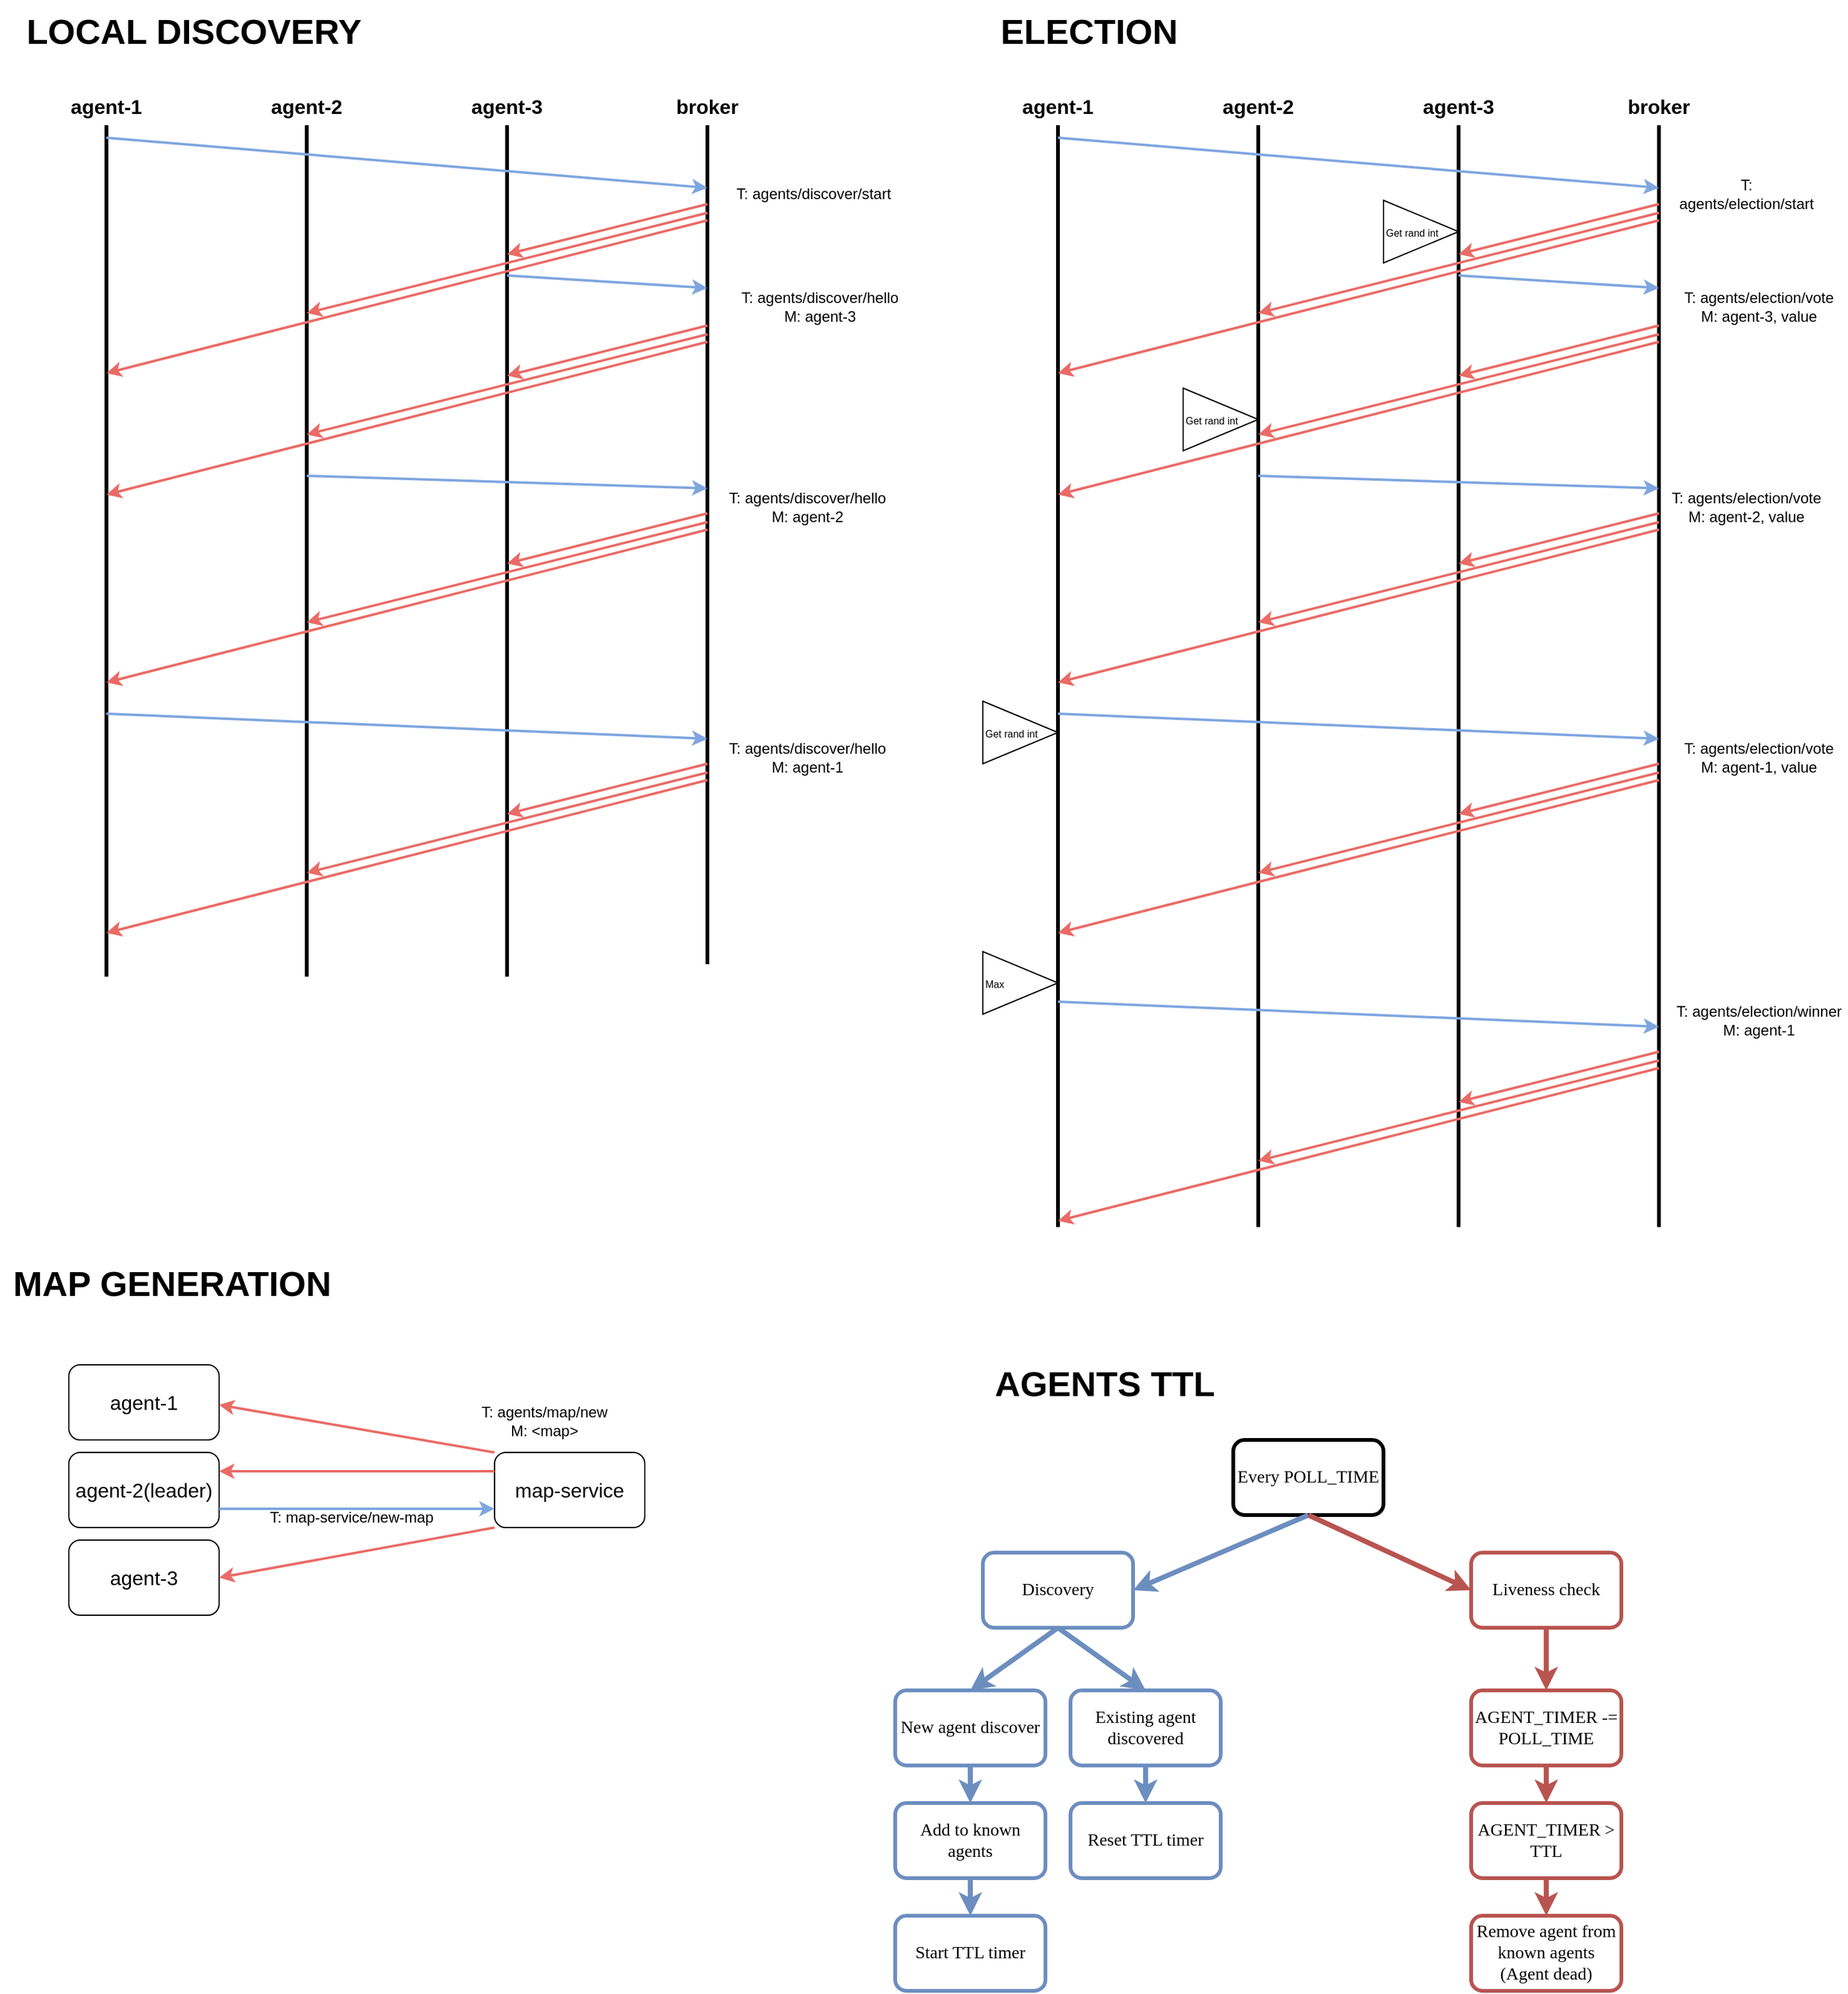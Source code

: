 <mxfile version="20.3.1" type="device"><diagram id="D_jVT3KSGkzcRmc0PiqL" name="Page-1"><mxGraphModel dx="1221" dy="688" grid="1" gridSize="10" guides="1" tooltips="1" connect="1" arrows="1" fold="1" page="1" pageScale="1" pageWidth="850" pageHeight="1100" math="0" shadow="0"><root><mxCell id="0"/><mxCell id="1" parent="0"/><mxCell id="948QgaAFEDYspWL3HE9Y-17" value="" style="endArrow=none;html=1;rounded=0;strokeWidth=3;" parent="1" edge="1"><mxGeometry width="50" height="50" relative="1" as="geometry"><mxPoint x="280" y="1080" as="sourcePoint"/><mxPoint x="280" y="400" as="targetPoint"/></mxGeometry></mxCell><mxCell id="948QgaAFEDYspWL3HE9Y-18" value="" style="endArrow=none;html=1;rounded=0;strokeWidth=3;" parent="1" edge="1"><mxGeometry width="50" height="50" relative="1" as="geometry"><mxPoint x="440" y="1080" as="sourcePoint"/><mxPoint x="440" y="400" as="targetPoint"/></mxGeometry></mxCell><mxCell id="948QgaAFEDYspWL3HE9Y-19" value="" style="endArrow=none;html=1;rounded=0;strokeWidth=3;" parent="1" edge="1"><mxGeometry width="50" height="50" relative="1" as="geometry"><mxPoint x="600" y="1080" as="sourcePoint"/><mxPoint x="600" y="400" as="targetPoint"/></mxGeometry></mxCell><mxCell id="948QgaAFEDYspWL3HE9Y-20" value="" style="endArrow=none;html=1;rounded=0;strokeWidth=3;" parent="1" edge="1"><mxGeometry width="50" height="50" relative="1" as="geometry"><mxPoint x="760" y="1070" as="sourcePoint"/><mxPoint x="760" y="400" as="targetPoint"/></mxGeometry></mxCell><mxCell id="948QgaAFEDYspWL3HE9Y-22" value="agent-1" style="text;html=1;strokeColor=none;fillColor=none;align=center;verticalAlign=middle;whiteSpace=wrap;rounded=0;strokeWidth=1;fontSize=16;fontStyle=1" parent="1" vertex="1"><mxGeometry x="250" y="370" width="60" height="30" as="geometry"/></mxCell><mxCell id="948QgaAFEDYspWL3HE9Y-23" value="agent-2" style="text;html=1;strokeColor=none;fillColor=none;align=center;verticalAlign=middle;whiteSpace=wrap;rounded=0;fontSize=16;strokeWidth=1;fontStyle=1;" parent="1" vertex="1"><mxGeometry x="410" y="370" width="60" height="30" as="geometry"/></mxCell><mxCell id="948QgaAFEDYspWL3HE9Y-24" value="agent-3" style="text;html=1;strokeColor=none;fillColor=none;align=center;verticalAlign=middle;whiteSpace=wrap;rounded=0;fontSize=16;strokeWidth=1;fontStyle=1;" parent="1" vertex="1"><mxGeometry x="570" y="370" width="60" height="30" as="geometry"/></mxCell><mxCell id="948QgaAFEDYspWL3HE9Y-25" value="broker" style="text;html=1;strokeColor=none;fillColor=none;align=center;verticalAlign=middle;whiteSpace=wrap;rounded=0;fontSize=16;strokeWidth=1;fontStyle=1;" parent="1" vertex="1"><mxGeometry x="730" y="370" width="60" height="30" as="geometry"/></mxCell><mxCell id="948QgaAFEDYspWL3HE9Y-26" value="" style="endArrow=classic;html=1;rounded=0;strokeWidth=2;strokeColor=#7EA6E0;" parent="1" edge="1"><mxGeometry width="50" height="50" relative="1" as="geometry"><mxPoint x="280" y="410" as="sourcePoint"/><mxPoint x="760" y="450" as="targetPoint"/></mxGeometry></mxCell><mxCell id="948QgaAFEDYspWL3HE9Y-28" value="" style="endArrow=classic;html=1;rounded=0;strokeWidth=2;strokeColor=#EA6B66;" parent="1" edge="1"><mxGeometry width="50" height="50" relative="1" as="geometry"><mxPoint x="760" y="463" as="sourcePoint"/><mxPoint x="600" y="503" as="targetPoint"/></mxGeometry></mxCell><mxCell id="948QgaAFEDYspWL3HE9Y-29" value="" style="endArrow=classic;html=1;rounded=0;strokeWidth=2;strokeColor=#EA6B66;" parent="1" edge="1"><mxGeometry width="50" height="50" relative="1" as="geometry"><mxPoint x="760" y="470" as="sourcePoint"/><mxPoint x="440" y="550" as="targetPoint"/></mxGeometry></mxCell><mxCell id="948QgaAFEDYspWL3HE9Y-30" value="" style="endArrow=classic;html=1;rounded=0;strokeWidth=2;strokeColor=#EA6B66;" parent="1" edge="1"><mxGeometry width="50" height="50" relative="1" as="geometry"><mxPoint x="760" y="476" as="sourcePoint"/><mxPoint x="280" y="598" as="targetPoint"/></mxGeometry></mxCell><mxCell id="948QgaAFEDYspWL3HE9Y-31" value="T: agents/discover/start" style="text;html=1;strokeColor=none;fillColor=none;align=center;verticalAlign=middle;whiteSpace=wrap;rounded=0;" parent="1" vertex="1"><mxGeometry x="770" y="440" width="150" height="30" as="geometry"/></mxCell><mxCell id="948QgaAFEDYspWL3HE9Y-32" value="" style="endArrow=classic;html=1;rounded=0;strokeWidth=2;strokeColor=#7EA6E0;" parent="1" edge="1"><mxGeometry width="50" height="50" relative="1" as="geometry"><mxPoint x="440" y="680" as="sourcePoint"/><mxPoint x="760" y="690" as="targetPoint"/></mxGeometry></mxCell><mxCell id="948QgaAFEDYspWL3HE9Y-33" value="" style="endArrow=classic;html=1;rounded=0;strokeWidth=2;strokeColor=#7EA6E0;" parent="1" edge="1"><mxGeometry width="50" height="50" relative="1" as="geometry"><mxPoint x="280" y="870" as="sourcePoint"/><mxPoint x="760" y="890" as="targetPoint"/></mxGeometry></mxCell><mxCell id="948QgaAFEDYspWL3HE9Y-34" value="" style="endArrow=classic;html=1;rounded=0;strokeWidth=2;strokeColor=#7EA6E0;" parent="1" edge="1"><mxGeometry width="50" height="50" relative="1" as="geometry"><mxPoint x="600" y="520" as="sourcePoint"/><mxPoint x="760" y="530" as="targetPoint"/></mxGeometry></mxCell><mxCell id="948QgaAFEDYspWL3HE9Y-35" value="T: agents/discover/hello&lt;br&gt;M: agent-1" style="text;html=1;strokeColor=none;fillColor=none;align=center;verticalAlign=middle;whiteSpace=wrap;rounded=0;" parent="1" vertex="1"><mxGeometry x="770" y="890" width="140" height="30" as="geometry"/></mxCell><mxCell id="948QgaAFEDYspWL3HE9Y-36" value="T: agents/discover/hello&lt;br&gt;M: agent-3" style="text;html=1;strokeColor=none;fillColor=none;align=center;verticalAlign=middle;whiteSpace=wrap;rounded=0;" parent="1" vertex="1"><mxGeometry x="780" y="530" width="140" height="30" as="geometry"/></mxCell><mxCell id="948QgaAFEDYspWL3HE9Y-37" value="T: agents/discover/hello&lt;br&gt;M: agent-2" style="text;html=1;strokeColor=none;fillColor=none;align=center;verticalAlign=middle;whiteSpace=wrap;rounded=0;" parent="1" vertex="1"><mxGeometry x="770" y="690" width="140" height="30" as="geometry"/></mxCell><mxCell id="948QgaAFEDYspWL3HE9Y-51" value="" style="endArrow=classic;html=1;rounded=0;strokeWidth=2;strokeColor=#EA6B66;" parent="1" edge="1"><mxGeometry width="50" height="50" relative="1" as="geometry"><mxPoint x="760" y="560" as="sourcePoint"/><mxPoint x="600" y="600" as="targetPoint"/></mxGeometry></mxCell><mxCell id="948QgaAFEDYspWL3HE9Y-52" value="" style="endArrow=classic;html=1;rounded=0;strokeWidth=2;strokeColor=#EA6B66;" parent="1" edge="1"><mxGeometry width="50" height="50" relative="1" as="geometry"><mxPoint x="760" y="567" as="sourcePoint"/><mxPoint x="440" y="647" as="targetPoint"/></mxGeometry></mxCell><mxCell id="948QgaAFEDYspWL3HE9Y-53" value="" style="endArrow=classic;html=1;rounded=0;strokeWidth=2;strokeColor=#EA6B66;" parent="1" edge="1"><mxGeometry width="50" height="50" relative="1" as="geometry"><mxPoint x="760" y="573" as="sourcePoint"/><mxPoint x="280" y="695" as="targetPoint"/></mxGeometry></mxCell><mxCell id="948QgaAFEDYspWL3HE9Y-54" value="" style="endArrow=classic;html=1;rounded=0;strokeWidth=2;strokeColor=#EA6B66;" parent="1" edge="1"><mxGeometry width="50" height="50" relative="1" as="geometry"><mxPoint x="760" y="710" as="sourcePoint"/><mxPoint x="600" y="750" as="targetPoint"/></mxGeometry></mxCell><mxCell id="948QgaAFEDYspWL3HE9Y-55" value="" style="endArrow=classic;html=1;rounded=0;strokeWidth=2;strokeColor=#EA6B66;" parent="1" edge="1"><mxGeometry width="50" height="50" relative="1" as="geometry"><mxPoint x="760" y="717" as="sourcePoint"/><mxPoint x="440" y="797" as="targetPoint"/></mxGeometry></mxCell><mxCell id="948QgaAFEDYspWL3HE9Y-56" value="" style="endArrow=classic;html=1;rounded=0;strokeWidth=2;strokeColor=#EA6B66;" parent="1" edge="1"><mxGeometry width="50" height="50" relative="1" as="geometry"><mxPoint x="760" y="723" as="sourcePoint"/><mxPoint x="280" y="845" as="targetPoint"/></mxGeometry></mxCell><mxCell id="948QgaAFEDYspWL3HE9Y-57" value="" style="endArrow=classic;html=1;rounded=0;strokeWidth=2;strokeColor=#EA6B66;" parent="1" edge="1"><mxGeometry width="50" height="50" relative="1" as="geometry"><mxPoint x="760" y="910" as="sourcePoint"/><mxPoint x="600" y="950" as="targetPoint"/></mxGeometry></mxCell><mxCell id="948QgaAFEDYspWL3HE9Y-58" value="" style="endArrow=classic;html=1;rounded=0;strokeWidth=2;strokeColor=#EA6B66;" parent="1" edge="1"><mxGeometry width="50" height="50" relative="1" as="geometry"><mxPoint x="760" y="917" as="sourcePoint"/><mxPoint x="440" y="997" as="targetPoint"/></mxGeometry></mxCell><mxCell id="948QgaAFEDYspWL3HE9Y-59" value="" style="endArrow=classic;html=1;rounded=0;strokeWidth=2;strokeColor=#EA6B66;" parent="1" edge="1"><mxGeometry width="50" height="50" relative="1" as="geometry"><mxPoint x="760" y="923" as="sourcePoint"/><mxPoint x="280" y="1045" as="targetPoint"/></mxGeometry></mxCell><mxCell id="948QgaAFEDYspWL3HE9Y-61" value="&lt;b&gt;&lt;font style=&quot;font-size: 28px;&quot;&gt;LOCAL DISCOVERY&lt;/font&gt;&lt;/b&gt;" style="text;html=1;strokeColor=none;fillColor=none;align=center;verticalAlign=middle;whiteSpace=wrap;rounded=0;fontSize=16;" parent="1" vertex="1"><mxGeometry x="195" y="300" width="310" height="50" as="geometry"/></mxCell><mxCell id="948QgaAFEDYspWL3HE9Y-62" value="" style="endArrow=none;html=1;rounded=0;strokeWidth=3;" parent="1" edge="1"><mxGeometry width="50" height="50" relative="1" as="geometry"><mxPoint x="1040" y="1280" as="sourcePoint"/><mxPoint x="1040" y="400" as="targetPoint"/></mxGeometry></mxCell><mxCell id="948QgaAFEDYspWL3HE9Y-63" value="" style="endArrow=none;html=1;rounded=0;strokeWidth=3;" parent="1" edge="1"><mxGeometry width="50" height="50" relative="1" as="geometry"><mxPoint x="1200" y="1280" as="sourcePoint"/><mxPoint x="1200" y="400" as="targetPoint"/></mxGeometry></mxCell><mxCell id="948QgaAFEDYspWL3HE9Y-64" value="" style="endArrow=none;html=1;rounded=0;strokeWidth=3;" parent="1" edge="1"><mxGeometry width="50" height="50" relative="1" as="geometry"><mxPoint x="1360" y="1280" as="sourcePoint"/><mxPoint x="1360" y="400" as="targetPoint"/></mxGeometry></mxCell><mxCell id="948QgaAFEDYspWL3HE9Y-65" value="" style="endArrow=none;html=1;rounded=0;strokeWidth=3;" parent="1" edge="1"><mxGeometry width="50" height="50" relative="1" as="geometry"><mxPoint x="1520" y="1280" as="sourcePoint"/><mxPoint x="1520.0" y="400" as="targetPoint"/></mxGeometry></mxCell><mxCell id="948QgaAFEDYspWL3HE9Y-66" value="agent-1" style="text;html=1;strokeColor=none;fillColor=none;align=center;verticalAlign=middle;whiteSpace=wrap;rounded=0;strokeWidth=1;fontSize=16;fontStyle=1" parent="1" vertex="1"><mxGeometry x="1010" y="370" width="60" height="30" as="geometry"/></mxCell><mxCell id="948QgaAFEDYspWL3HE9Y-67" value="agent-2" style="text;html=1;strokeColor=none;fillColor=none;align=center;verticalAlign=middle;whiteSpace=wrap;rounded=0;fontSize=16;strokeWidth=1;fontStyle=1;" parent="1" vertex="1"><mxGeometry x="1170" y="370" width="60" height="30" as="geometry"/></mxCell><mxCell id="948QgaAFEDYspWL3HE9Y-68" value="agent-3" style="text;html=1;strokeColor=none;fillColor=none;align=center;verticalAlign=middle;whiteSpace=wrap;rounded=0;fontSize=16;strokeWidth=1;fontStyle=1;" parent="1" vertex="1"><mxGeometry x="1330" y="370" width="60" height="30" as="geometry"/></mxCell><mxCell id="948QgaAFEDYspWL3HE9Y-69" value="broker" style="text;html=1;strokeColor=none;fillColor=none;align=center;verticalAlign=middle;whiteSpace=wrap;rounded=0;fontSize=16;strokeWidth=1;fontStyle=1;" parent="1" vertex="1"><mxGeometry x="1490" y="370" width="60" height="30" as="geometry"/></mxCell><mxCell id="948QgaAFEDYspWL3HE9Y-70" value="" style="endArrow=classic;html=1;rounded=0;strokeWidth=2;strokeColor=#7EA6E0;" parent="1" edge="1"><mxGeometry width="50" height="50" relative="1" as="geometry"><mxPoint x="1040" y="410" as="sourcePoint"/><mxPoint x="1520.0" y="450" as="targetPoint"/></mxGeometry></mxCell><mxCell id="948QgaAFEDYspWL3HE9Y-71" value="" style="endArrow=classic;html=1;rounded=0;strokeWidth=2;strokeColor=#EA6B66;" parent="1" edge="1"><mxGeometry width="50" height="50" relative="1" as="geometry"><mxPoint x="1520.0" y="463" as="sourcePoint"/><mxPoint x="1360" y="503" as="targetPoint"/></mxGeometry></mxCell><mxCell id="948QgaAFEDYspWL3HE9Y-72" value="" style="endArrow=classic;html=1;rounded=0;strokeWidth=2;strokeColor=#EA6B66;" parent="1" edge="1"><mxGeometry width="50" height="50" relative="1" as="geometry"><mxPoint x="1520.0" y="470" as="sourcePoint"/><mxPoint x="1200" y="550" as="targetPoint"/></mxGeometry></mxCell><mxCell id="948QgaAFEDYspWL3HE9Y-73" value="" style="endArrow=classic;html=1;rounded=0;strokeWidth=2;strokeColor=#EA6B66;" parent="1" edge="1"><mxGeometry width="50" height="50" relative="1" as="geometry"><mxPoint x="1520.0" y="476" as="sourcePoint"/><mxPoint x="1040" y="598" as="targetPoint"/></mxGeometry></mxCell><mxCell id="948QgaAFEDYspWL3HE9Y-74" value="T: agents/election/start" style="text;html=1;strokeColor=none;fillColor=none;align=center;verticalAlign=middle;whiteSpace=wrap;rounded=0;" parent="1" vertex="1"><mxGeometry x="1540" y="440" width="100" height="30" as="geometry"/></mxCell><mxCell id="948QgaAFEDYspWL3HE9Y-75" value="" style="endArrow=classic;html=1;rounded=0;strokeWidth=2;strokeColor=#7EA6E0;" parent="1" edge="1"><mxGeometry width="50" height="50" relative="1" as="geometry"><mxPoint x="1200" y="680" as="sourcePoint"/><mxPoint x="1520.0" y="690" as="targetPoint"/></mxGeometry></mxCell><mxCell id="948QgaAFEDYspWL3HE9Y-76" value="" style="endArrow=classic;html=1;rounded=0;strokeWidth=2;strokeColor=#7EA6E0;" parent="1" edge="1"><mxGeometry width="50" height="50" relative="1" as="geometry"><mxPoint x="1040" y="870" as="sourcePoint"/><mxPoint x="1520.0" y="890" as="targetPoint"/></mxGeometry></mxCell><mxCell id="948QgaAFEDYspWL3HE9Y-77" value="" style="endArrow=classic;html=1;rounded=0;strokeWidth=2;strokeColor=#7EA6E0;" parent="1" edge="1"><mxGeometry width="50" height="50" relative="1" as="geometry"><mxPoint x="1360" y="520" as="sourcePoint"/><mxPoint x="1520.0" y="530" as="targetPoint"/></mxGeometry></mxCell><mxCell id="948QgaAFEDYspWL3HE9Y-79" value="T: agents/election/vote&lt;br&gt;M: agent-3, value" style="text;html=1;strokeColor=none;fillColor=none;align=center;verticalAlign=middle;whiteSpace=wrap;rounded=0;" parent="1" vertex="1"><mxGeometry x="1530" y="530" width="140" height="30" as="geometry"/></mxCell><mxCell id="948QgaAFEDYspWL3HE9Y-81" value="" style="endArrow=classic;html=1;rounded=0;strokeWidth=2;strokeColor=#EA6B66;" parent="1" edge="1"><mxGeometry width="50" height="50" relative="1" as="geometry"><mxPoint x="1520.0" y="560" as="sourcePoint"/><mxPoint x="1360" y="600" as="targetPoint"/></mxGeometry></mxCell><mxCell id="948QgaAFEDYspWL3HE9Y-82" value="" style="endArrow=classic;html=1;rounded=0;strokeWidth=2;strokeColor=#EA6B66;" parent="1" edge="1"><mxGeometry width="50" height="50" relative="1" as="geometry"><mxPoint x="1520.0" y="567.0" as="sourcePoint"/><mxPoint x="1200" y="647.0" as="targetPoint"/></mxGeometry></mxCell><mxCell id="948QgaAFEDYspWL3HE9Y-83" value="" style="endArrow=classic;html=1;rounded=0;strokeWidth=2;strokeColor=#EA6B66;" parent="1" edge="1"><mxGeometry width="50" height="50" relative="1" as="geometry"><mxPoint x="1520.0" y="573" as="sourcePoint"/><mxPoint x="1040" y="695" as="targetPoint"/></mxGeometry></mxCell><mxCell id="948QgaAFEDYspWL3HE9Y-84" value="" style="endArrow=classic;html=1;rounded=0;strokeWidth=2;strokeColor=#EA6B66;" parent="1" edge="1"><mxGeometry width="50" height="50" relative="1" as="geometry"><mxPoint x="1520.0" y="710" as="sourcePoint"/><mxPoint x="1360" y="750" as="targetPoint"/></mxGeometry></mxCell><mxCell id="948QgaAFEDYspWL3HE9Y-85" value="" style="endArrow=classic;html=1;rounded=0;strokeWidth=2;strokeColor=#EA6B66;" parent="1" edge="1"><mxGeometry width="50" height="50" relative="1" as="geometry"><mxPoint x="1520.0" y="717" as="sourcePoint"/><mxPoint x="1200" y="797" as="targetPoint"/></mxGeometry></mxCell><mxCell id="948QgaAFEDYspWL3HE9Y-86" value="" style="endArrow=classic;html=1;rounded=0;strokeWidth=2;strokeColor=#EA6B66;" parent="1" edge="1"><mxGeometry width="50" height="50" relative="1" as="geometry"><mxPoint x="1520.0" y="723" as="sourcePoint"/><mxPoint x="1040" y="845" as="targetPoint"/></mxGeometry></mxCell><mxCell id="948QgaAFEDYspWL3HE9Y-87" value="" style="endArrow=classic;html=1;rounded=0;strokeWidth=2;strokeColor=#EA6B66;" parent="1" edge="1"><mxGeometry width="50" height="50" relative="1" as="geometry"><mxPoint x="1520.0" y="910" as="sourcePoint"/><mxPoint x="1360" y="950" as="targetPoint"/></mxGeometry></mxCell><mxCell id="948QgaAFEDYspWL3HE9Y-88" value="" style="endArrow=classic;html=1;rounded=0;strokeWidth=2;strokeColor=#EA6B66;" parent="1" edge="1"><mxGeometry width="50" height="50" relative="1" as="geometry"><mxPoint x="1520.0" y="917" as="sourcePoint"/><mxPoint x="1200" y="997" as="targetPoint"/></mxGeometry></mxCell><mxCell id="948QgaAFEDYspWL3HE9Y-89" value="" style="endArrow=classic;html=1;rounded=0;strokeWidth=2;strokeColor=#EA6B66;" parent="1" edge="1"><mxGeometry width="50" height="50" relative="1" as="geometry"><mxPoint x="1520.0" y="923" as="sourcePoint"/><mxPoint x="1040" y="1045" as="targetPoint"/></mxGeometry></mxCell><mxCell id="948QgaAFEDYspWL3HE9Y-90" value="&lt;b&gt;&lt;font style=&quot;font-size: 28px;&quot;&gt;ELECTION&lt;/font&gt;&lt;/b&gt;" style="text;html=1;strokeColor=none;fillColor=none;align=center;verticalAlign=middle;whiteSpace=wrap;rounded=0;fontSize=16;" parent="1" vertex="1"><mxGeometry x="960" y="300" width="210" height="50" as="geometry"/></mxCell><mxCell id="948QgaAFEDYspWL3HE9Y-91" value="" style="endArrow=classic;html=1;rounded=0;strokeWidth=2;strokeColor=#7EA6E0;" parent="1" edge="1"><mxGeometry width="50" height="50" relative="1" as="geometry"><mxPoint x="1040.0" y="1100" as="sourcePoint"/><mxPoint x="1520.0" y="1120" as="targetPoint"/></mxGeometry></mxCell><mxCell id="948QgaAFEDYspWL3HE9Y-92" value="T: agents/election/vote&lt;br&gt;M: agent-2, value" style="text;html=1;strokeColor=none;fillColor=none;align=center;verticalAlign=middle;whiteSpace=wrap;rounded=0;" parent="1" vertex="1"><mxGeometry x="1520" y="690" width="140" height="30" as="geometry"/></mxCell><mxCell id="948QgaAFEDYspWL3HE9Y-93" value="T: agents/election/vote&lt;br&gt;M: agent-1, value" style="text;html=1;strokeColor=none;fillColor=none;align=center;verticalAlign=middle;whiteSpace=wrap;rounded=0;" parent="1" vertex="1"><mxGeometry x="1530" y="890" width="140" height="30" as="geometry"/></mxCell><mxCell id="948QgaAFEDYspWL3HE9Y-94" value="T: agents/election/winner&lt;br&gt;M: agent-1" style="text;html=1;strokeColor=none;fillColor=none;align=center;verticalAlign=middle;whiteSpace=wrap;rounded=0;" parent="1" vertex="1"><mxGeometry x="1530" y="1100" width="140" height="30" as="geometry"/></mxCell><mxCell id="948QgaAFEDYspWL3HE9Y-95" value="" style="endArrow=classic;html=1;rounded=0;strokeWidth=2;strokeColor=#EA6B66;" parent="1" edge="1"><mxGeometry width="50" height="50" relative="1" as="geometry"><mxPoint x="1520.0" y="1140" as="sourcePoint"/><mxPoint x="1360.0" y="1180" as="targetPoint"/></mxGeometry></mxCell><mxCell id="948QgaAFEDYspWL3HE9Y-96" value="" style="endArrow=classic;html=1;rounded=0;strokeWidth=2;strokeColor=#EA6B66;" parent="1" edge="1"><mxGeometry width="50" height="50" relative="1" as="geometry"><mxPoint x="1520.0" y="1147" as="sourcePoint"/><mxPoint x="1200.0" y="1227" as="targetPoint"/></mxGeometry></mxCell><mxCell id="948QgaAFEDYspWL3HE9Y-97" value="" style="endArrow=classic;html=1;rounded=0;strokeWidth=2;strokeColor=#EA6B66;" parent="1" edge="1"><mxGeometry width="50" height="50" relative="1" as="geometry"><mxPoint x="1520.0" y="1153" as="sourcePoint"/><mxPoint x="1040.0" y="1275" as="targetPoint"/></mxGeometry></mxCell><mxCell id="948QgaAFEDYspWL3HE9Y-99" value="&lt;font style=&quot;font-size: 8px;&quot;&gt;Get rand int&lt;/font&gt;" style="triangle;whiteSpace=wrap;html=1;fontSize=12;strokeWidth=1;align=left;" parent="1" vertex="1"><mxGeometry x="1300" y="460" width="60" height="50" as="geometry"/></mxCell><mxCell id="948QgaAFEDYspWL3HE9Y-100" value="&lt;font style=&quot;font-size: 8px;&quot;&gt;Get rand int&lt;/font&gt;" style="triangle;whiteSpace=wrap;html=1;fontSize=12;strokeWidth=1;align=left;" parent="1" vertex="1"><mxGeometry x="1140" y="610" width="60" height="50" as="geometry"/></mxCell><mxCell id="948QgaAFEDYspWL3HE9Y-101" value="&lt;font style=&quot;font-size: 8px;&quot;&gt;Get rand int&lt;/font&gt;" style="triangle;whiteSpace=wrap;html=1;fontSize=12;strokeWidth=1;align=left;" parent="1" vertex="1"><mxGeometry x="980" y="860" width="60" height="50" as="geometry"/></mxCell><mxCell id="948QgaAFEDYspWL3HE9Y-102" value="&lt;span style=&quot;font-size: 8px;&quot;&gt;Max&lt;/span&gt;" style="triangle;whiteSpace=wrap;html=1;fontSize=12;strokeWidth=1;align=left;" parent="1" vertex="1"><mxGeometry x="980" y="1060" width="60" height="50" as="geometry"/></mxCell><mxCell id="948QgaAFEDYspWL3HE9Y-103" value="&lt;font style=&quot;font-size: 16px;&quot;&gt;map-service&lt;/font&gt;" style="rounded=1;whiteSpace=wrap;html=1;fontSize=8;strokeWidth=1;" parent="1" vertex="1"><mxGeometry x="590" y="1460" width="120" height="60" as="geometry"/></mxCell><mxCell id="948QgaAFEDYspWL3HE9Y-104" value="&lt;font style=&quot;font-size: 16px;&quot;&gt;agent-1&lt;/font&gt;" style="rounded=1;whiteSpace=wrap;html=1;fontSize=8;strokeWidth=1;" parent="1" vertex="1"><mxGeometry x="250" y="1390" width="120" height="60" as="geometry"/></mxCell><mxCell id="948QgaAFEDYspWL3HE9Y-105" value="&lt;span style=&quot;font-size: 16px;&quot;&gt;agent-2(leader)&lt;/span&gt;" style="rounded=1;whiteSpace=wrap;html=1;fontSize=8;strokeWidth=1;" parent="1" vertex="1"><mxGeometry x="250" y="1460" width="120" height="60" as="geometry"/></mxCell><mxCell id="948QgaAFEDYspWL3HE9Y-106" value="&lt;span style=&quot;font-size: 16px;&quot;&gt;agent-3&lt;/span&gt;" style="rounded=1;whiteSpace=wrap;html=1;fontSize=8;strokeWidth=1;" parent="1" vertex="1"><mxGeometry x="250" y="1530" width="120" height="60" as="geometry"/></mxCell><mxCell id="948QgaAFEDYspWL3HE9Y-107" value="&lt;b&gt;&lt;font style=&quot;font-size: 28px;&quot;&gt;MAP GENERATION&lt;/font&gt;&lt;/b&gt;" style="text;html=1;strokeColor=none;fillColor=none;align=center;verticalAlign=middle;whiteSpace=wrap;rounded=0;fontSize=16;" parent="1" vertex="1"><mxGeometry x="195" y="1300" width="275" height="50" as="geometry"/></mxCell><mxCell id="948QgaAFEDYspWL3HE9Y-111" value="T: map-service/new-map" style="text;html=1;strokeColor=none;fillColor=none;align=center;verticalAlign=middle;whiteSpace=wrap;rounded=0;" parent="1" vertex="1"><mxGeometry x="406" y="1497" width="140" height="30" as="geometry"/></mxCell><mxCell id="948QgaAFEDYspWL3HE9Y-112" value="" style="endArrow=classic;html=1;rounded=0;strokeWidth=2;strokeColor=#EA6B66;exitX=0;exitY=0;exitDx=0;exitDy=0;" parent="1" source="948QgaAFEDYspWL3HE9Y-103" edge="1"><mxGeometry width="50" height="50" relative="1" as="geometry"><mxPoint x="850" y="1300" as="sourcePoint"/><mxPoint x="370" y="1422" as="targetPoint"/></mxGeometry></mxCell><mxCell id="948QgaAFEDYspWL3HE9Y-113" value="" style="endArrow=classic;html=1;rounded=0;strokeWidth=2;strokeColor=#EA6B66;exitX=0;exitY=1;exitDx=0;exitDy=0;" parent="1" source="948QgaAFEDYspWL3HE9Y-103" edge="1"><mxGeometry width="50" height="50" relative="1" as="geometry"><mxPoint x="590" y="1598" as="sourcePoint"/><mxPoint x="370" y="1560" as="targetPoint"/></mxGeometry></mxCell><mxCell id="948QgaAFEDYspWL3HE9Y-114" value="" style="endArrow=classic;html=1;rounded=0;strokeWidth=2;strokeColor=#EA6B66;exitX=0;exitY=0.25;exitDx=0;exitDy=0;entryX=1;entryY=0.25;entryDx=0;entryDy=0;" parent="1" source="948QgaAFEDYspWL3HE9Y-103" target="948QgaAFEDYspWL3HE9Y-105" edge="1"><mxGeometry width="50" height="50" relative="1" as="geometry"><mxPoint x="600" y="1509" as="sourcePoint"/><mxPoint x="380" y="1471" as="targetPoint"/></mxGeometry></mxCell><mxCell id="948QgaAFEDYspWL3HE9Y-115" value="" style="endArrow=classic;html=1;rounded=0;strokeWidth=2;strokeColor=#7EA6E0;exitX=1;exitY=0.75;exitDx=0;exitDy=0;entryX=0;entryY=0.75;entryDx=0;entryDy=0;" parent="1" source="948QgaAFEDYspWL3HE9Y-105" target="948QgaAFEDYspWL3HE9Y-103" edge="1"><mxGeometry width="50" height="50" relative="1" as="geometry"><mxPoint x="600" y="1485" as="sourcePoint"/><mxPoint x="380" y="1485" as="targetPoint"/></mxGeometry></mxCell><mxCell id="948QgaAFEDYspWL3HE9Y-118" value="T: agents/map/new&lt;br&gt;M: &amp;lt;map&amp;gt;" style="text;html=1;strokeColor=none;fillColor=none;align=center;verticalAlign=middle;whiteSpace=wrap;rounded=0;" parent="1" vertex="1"><mxGeometry x="560" y="1420" width="140" height="30" as="geometry"/></mxCell><mxCell id="g21FUJQ3Agk7b-Ki0o5v-1" value="&lt;b&gt;&lt;font style=&quot;font-size: 28px;&quot;&gt;AGENTS TTL&lt;/font&gt;&lt;/b&gt;" style="text;html=1;strokeColor=none;fillColor=none;align=center;verticalAlign=middle;whiteSpace=wrap;rounded=0;fontSize=16;" vertex="1" parent="1"><mxGeometry x="940" y="1380" width="275" height="50" as="geometry"/></mxCell><mxCell id="g21FUJQ3Agk7b-Ki0o5v-3" value="Discovery" style="rounded=1;whiteSpace=wrap;html=1;strokeWidth=3;fillColor=default;strokeColor=#6c8ebf;fontFamily=Lucida Console;fontSize=14;" vertex="1" parent="1"><mxGeometry x="980" y="1540" width="120" height="60" as="geometry"/></mxCell><mxCell id="g21FUJQ3Agk7b-Ki0o5v-19" style="edgeStyle=orthogonalEdgeStyle;rounded=0;orthogonalLoop=1;jettySize=auto;html=1;entryX=0.5;entryY=0;entryDx=0;entryDy=0;strokeColor=#6c8ebf;strokeWidth=4;fillColor=#dae8fc;" edge="1" parent="1" source="g21FUJQ3Agk7b-Ki0o5v-4" target="g21FUJQ3Agk7b-Ki0o5v-6"><mxGeometry relative="1" as="geometry"/></mxCell><mxCell id="g21FUJQ3Agk7b-Ki0o5v-4" value="New agent discover" style="rounded=1;whiteSpace=wrap;html=1;strokeWidth=3;fillColor=default;strokeColor=#6c8ebf;fontFamily=Lucida Console;fontSize=14;" vertex="1" parent="1"><mxGeometry x="910" y="1650" width="120" height="60" as="geometry"/></mxCell><mxCell id="g21FUJQ3Agk7b-Ki0o5v-5" value="Start TTL timer" style="rounded=1;whiteSpace=wrap;html=1;strokeWidth=3;fillColor=default;strokeColor=#6c8ebf;fontFamily=Lucida Console;fontSize=14;" vertex="1" parent="1"><mxGeometry x="910" y="1830" width="120" height="60" as="geometry"/></mxCell><mxCell id="g21FUJQ3Agk7b-Ki0o5v-21" style="edgeStyle=orthogonalEdgeStyle;rounded=0;orthogonalLoop=1;jettySize=auto;html=1;entryX=0.5;entryY=0;entryDx=0;entryDy=0;strokeColor=#6c8ebf;strokeWidth=4;fillColor=#dae8fc;" edge="1" parent="1" source="g21FUJQ3Agk7b-Ki0o5v-6" target="g21FUJQ3Agk7b-Ki0o5v-5"><mxGeometry relative="1" as="geometry"/></mxCell><mxCell id="g21FUJQ3Agk7b-Ki0o5v-6" value="Add to known agents" style="rounded=1;whiteSpace=wrap;html=1;strokeWidth=3;fillColor=default;strokeColor=#6c8ebf;fontFamily=Lucida Console;fontSize=14;" vertex="1" parent="1"><mxGeometry x="910" y="1740" width="120" height="60" as="geometry"/></mxCell><mxCell id="g21FUJQ3Agk7b-Ki0o5v-7" value="Every POLL_TIME" style="rounded=1;whiteSpace=wrap;html=1;strokeWidth=3;fontFamily=Lucida Console;fontSize=14;" vertex="1" parent="1"><mxGeometry x="1180" y="1450" width="120" height="60" as="geometry"/></mxCell><mxCell id="g21FUJQ3Agk7b-Ki0o5v-20" style="edgeStyle=orthogonalEdgeStyle;rounded=0;orthogonalLoop=1;jettySize=auto;html=1;entryX=0.5;entryY=0;entryDx=0;entryDy=0;strokeColor=#6c8ebf;strokeWidth=4;fillColor=#dae8fc;" edge="1" parent="1" source="g21FUJQ3Agk7b-Ki0o5v-10" target="g21FUJQ3Agk7b-Ki0o5v-11"><mxGeometry relative="1" as="geometry"/></mxCell><mxCell id="g21FUJQ3Agk7b-Ki0o5v-10" value="Existing agent discovered" style="rounded=1;whiteSpace=wrap;html=1;strokeWidth=3;fillColor=default;strokeColor=#6c8ebf;fontFamily=Lucida Console;fontSize=14;" vertex="1" parent="1"><mxGeometry x="1050" y="1650" width="120" height="60" as="geometry"/></mxCell><mxCell id="g21FUJQ3Agk7b-Ki0o5v-11" value="Reset TTL timer" style="rounded=1;whiteSpace=wrap;html=1;strokeWidth=3;fillColor=default;strokeColor=#6c8ebf;fontFamily=Lucida Console;fontSize=14;" vertex="1" parent="1"><mxGeometry x="1050" y="1740" width="120" height="60" as="geometry"/></mxCell><mxCell id="g21FUJQ3Agk7b-Ki0o5v-22" style="edgeStyle=orthogonalEdgeStyle;rounded=0;orthogonalLoop=1;jettySize=auto;html=1;entryX=0.5;entryY=0;entryDx=0;entryDy=0;strokeColor=#b85450;strokeWidth=4;fillColor=#f8cecc;" edge="1" parent="1" source="g21FUJQ3Agk7b-Ki0o5v-12" target="g21FUJQ3Agk7b-Ki0o5v-24"><mxGeometry relative="1" as="geometry"/></mxCell><mxCell id="g21FUJQ3Agk7b-Ki0o5v-12" value="Liveness check" style="rounded=1;whiteSpace=wrap;html=1;strokeWidth=3;fillColor=default;strokeColor=#b85450;fontFamily=Lucida Console;fontSize=14;" vertex="1" parent="1"><mxGeometry x="1370" y="1540" width="120" height="60" as="geometry"/></mxCell><mxCell id="g21FUJQ3Agk7b-Ki0o5v-23" style="edgeStyle=orthogonalEdgeStyle;rounded=0;orthogonalLoop=1;jettySize=auto;html=1;entryX=0.5;entryY=0;entryDx=0;entryDy=0;strokeColor=#b85450;strokeWidth=4;fillColor=#f8cecc;" edge="1" parent="1" source="g21FUJQ3Agk7b-Ki0o5v-13" target="g21FUJQ3Agk7b-Ki0o5v-14"><mxGeometry relative="1" as="geometry"/></mxCell><mxCell id="g21FUJQ3Agk7b-Ki0o5v-13" value="AGENT_TIMER &amp;gt; TTL" style="rounded=1;whiteSpace=wrap;html=1;strokeWidth=3;fillColor=default;strokeColor=#b85450;fontFamily=Lucida Console;fontSize=14;" vertex="1" parent="1"><mxGeometry x="1370" y="1740" width="120" height="60" as="geometry"/></mxCell><mxCell id="g21FUJQ3Agk7b-Ki0o5v-14" value="Remove agent from known agents (Agent dead)" style="rounded=1;whiteSpace=wrap;html=1;strokeWidth=3;fillColor=default;strokeColor=#b85450;fontFamily=Lucida Console;fontSize=14;" vertex="1" parent="1"><mxGeometry x="1370" y="1830" width="120" height="60" as="geometry"/></mxCell><mxCell id="g21FUJQ3Agk7b-Ki0o5v-15" value="" style="endArrow=classic;html=1;rounded=0;exitX=0.5;exitY=1;exitDx=0;exitDy=0;entryX=1;entryY=0.5;entryDx=0;entryDy=0;strokeWidth=4;fillColor=#dae8fc;strokeColor=#6c8ebf;" edge="1" parent="1" source="g21FUJQ3Agk7b-Ki0o5v-7" target="g21FUJQ3Agk7b-Ki0o5v-3"><mxGeometry width="50" height="50" relative="1" as="geometry"><mxPoint x="1180" y="1580" as="sourcePoint"/><mxPoint x="1200" y="1610" as="targetPoint"/></mxGeometry></mxCell><mxCell id="g21FUJQ3Agk7b-Ki0o5v-16" value="" style="endArrow=classic;html=1;rounded=0;exitX=0.5;exitY=1;exitDx=0;exitDy=0;entryX=0;entryY=0.5;entryDx=0;entryDy=0;strokeColor=#b85450;strokeWidth=4;fillColor=#f8cecc;" edge="1" parent="1" source="g21FUJQ3Agk7b-Ki0o5v-7" target="g21FUJQ3Agk7b-Ki0o5v-12"><mxGeometry width="50" height="50" relative="1" as="geometry"><mxPoint x="1250" y="1520" as="sourcePoint"/><mxPoint x="1110" y="1580" as="targetPoint"/></mxGeometry></mxCell><mxCell id="g21FUJQ3Agk7b-Ki0o5v-17" value="" style="endArrow=classic;html=1;rounded=0;exitX=0.5;exitY=1;exitDx=0;exitDy=0;entryX=0.5;entryY=0;entryDx=0;entryDy=0;strokeColor=#6c8ebf;strokeWidth=4;fillColor=#dae8fc;" edge="1" parent="1" target="g21FUJQ3Agk7b-Ki0o5v-4"><mxGeometry width="50" height="50" relative="1" as="geometry"><mxPoint x="1040" y="1600" as="sourcePoint"/><mxPoint x="900" y="1660" as="targetPoint"/></mxGeometry></mxCell><mxCell id="g21FUJQ3Agk7b-Ki0o5v-18" value="" style="endArrow=classic;html=1;rounded=0;exitX=0.5;exitY=1;exitDx=0;exitDy=0;entryX=0.5;entryY=0;entryDx=0;entryDy=0;strokeColor=#6c8ebf;strokeWidth=4;fillColor=#dae8fc;" edge="1" parent="1" source="g21FUJQ3Agk7b-Ki0o5v-3" target="g21FUJQ3Agk7b-Ki0o5v-10"><mxGeometry width="50" height="50" relative="1" as="geometry"><mxPoint x="1050" y="1610" as="sourcePoint"/><mxPoint x="980" y="1660" as="targetPoint"/></mxGeometry></mxCell><mxCell id="g21FUJQ3Agk7b-Ki0o5v-25" style="edgeStyle=orthogonalEdgeStyle;rounded=0;orthogonalLoop=1;jettySize=auto;html=1;exitX=0.5;exitY=1;exitDx=0;exitDy=0;entryX=0.5;entryY=0;entryDx=0;entryDy=0;strokeWidth=4;fontFamily=Helvetica;fontSize=11;strokeColor=#b85450;fillColor=#f8cecc;" edge="1" parent="1" source="g21FUJQ3Agk7b-Ki0o5v-24" target="g21FUJQ3Agk7b-Ki0o5v-13"><mxGeometry relative="1" as="geometry"/></mxCell><mxCell id="g21FUJQ3Agk7b-Ki0o5v-24" value="AGENT_TIMER -= POLL_TIME" style="rounded=1;whiteSpace=wrap;html=1;strokeWidth=3;fillColor=default;strokeColor=#b85450;fontFamily=Lucida Console;fontSize=14;" vertex="1" parent="1"><mxGeometry x="1370" y="1650" width="120" height="60" as="geometry"/></mxCell></root></mxGraphModel></diagram></mxfile>